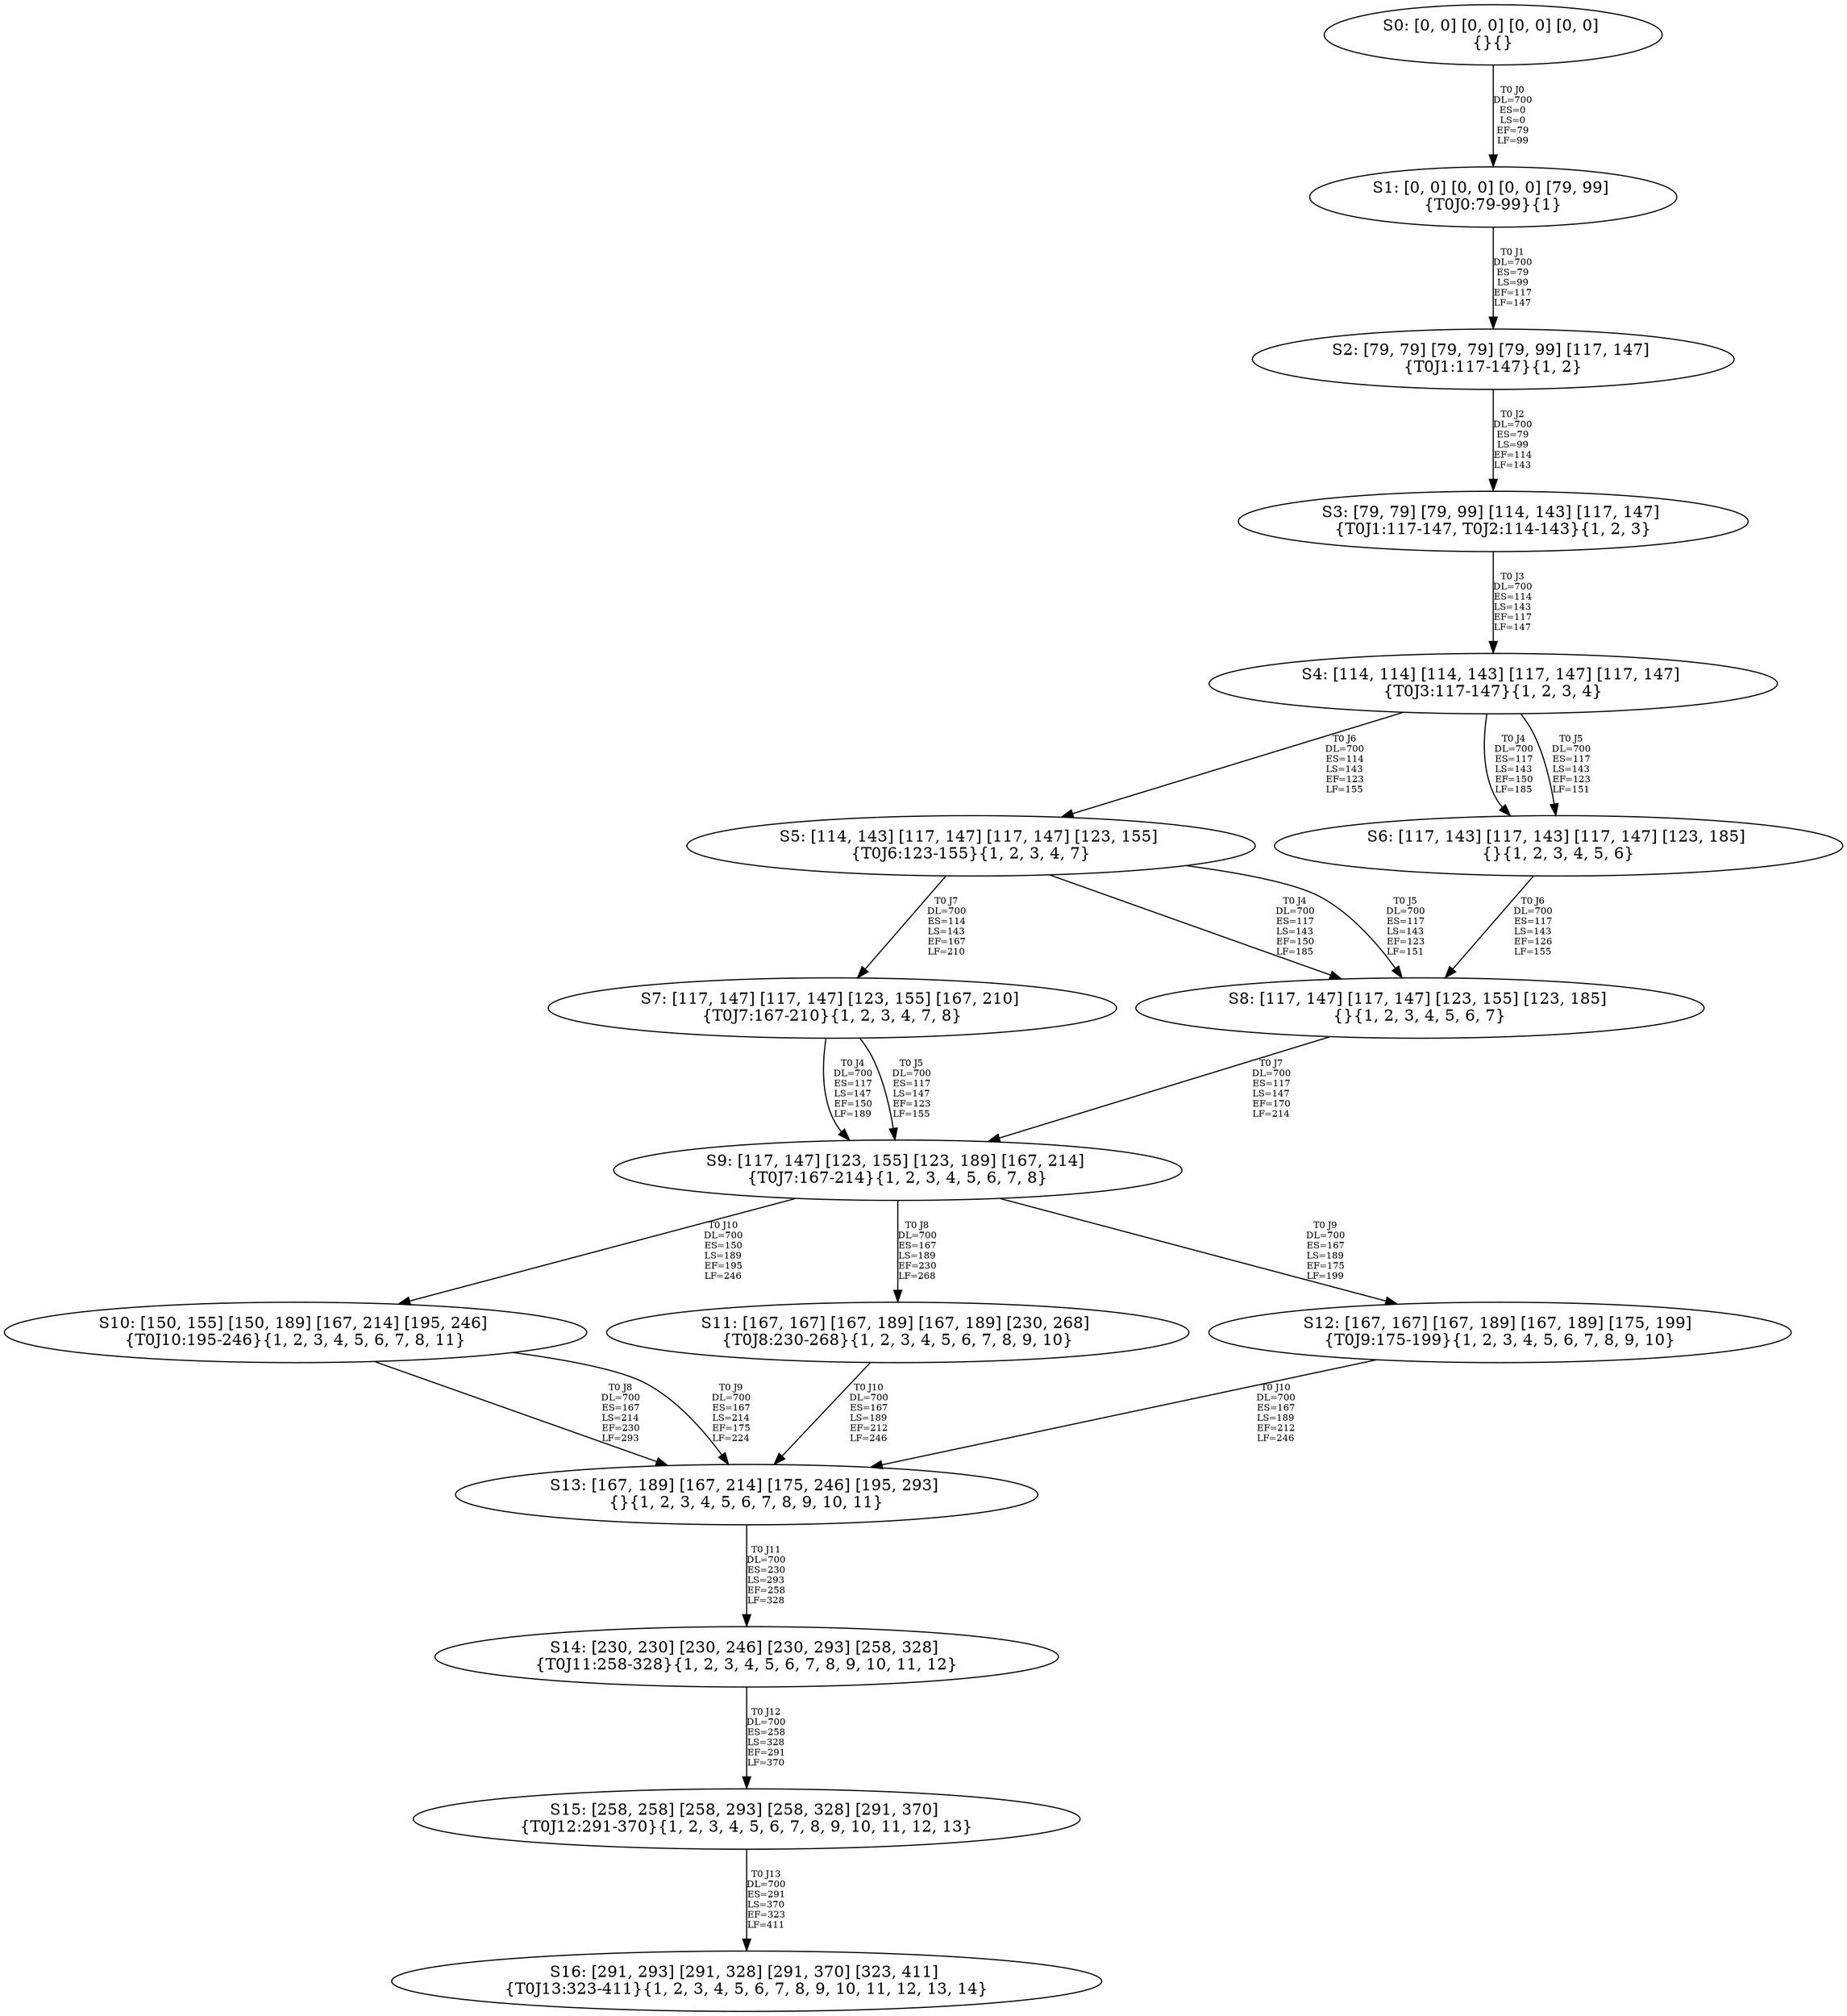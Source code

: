 digraph {
	S0[label="S0: [0, 0] [0, 0] [0, 0] [0, 0] \n{}{}"];
	S1[label="S1: [0, 0] [0, 0] [0, 0] [79, 99] \n{T0J0:79-99}{1}"];
	S2[label="S2: [79, 79] [79, 79] [79, 99] [117, 147] \n{T0J1:117-147}{1, 2}"];
	S3[label="S3: [79, 79] [79, 99] [114, 143] [117, 147] \n{T0J1:117-147, T0J2:114-143}{1, 2, 3}"];
	S4[label="S4: [114, 114] [114, 143] [117, 147] [117, 147] \n{T0J3:117-147}{1, 2, 3, 4}"];
	S5[label="S5: [114, 143] [117, 147] [117, 147] [123, 155] \n{T0J6:123-155}{1, 2, 3, 4, 7}"];
	S6[label="S6: [117, 143] [117, 143] [117, 147] [123, 185] \n{}{1, 2, 3, 4, 5, 6}"];
	S7[label="S7: [117, 147] [117, 147] [123, 155] [167, 210] \n{T0J7:167-210}{1, 2, 3, 4, 7, 8}"];
	S8[label="S8: [117, 147] [117, 147] [123, 155] [123, 185] \n{}{1, 2, 3, 4, 5, 6, 7}"];
	S9[label="S9: [117, 147] [123, 155] [123, 189] [167, 214] \n{T0J7:167-214}{1, 2, 3, 4, 5, 6, 7, 8}"];
	S10[label="S10: [150, 155] [150, 189] [167, 214] [195, 246] \n{T0J10:195-246}{1, 2, 3, 4, 5, 6, 7, 8, 11}"];
	S11[label="S11: [167, 167] [167, 189] [167, 189] [230, 268] \n{T0J8:230-268}{1, 2, 3, 4, 5, 6, 7, 8, 9, 10}"];
	S12[label="S12: [167, 167] [167, 189] [167, 189] [175, 199] \n{T0J9:175-199}{1, 2, 3, 4, 5, 6, 7, 8, 9, 10}"];
	S13[label="S13: [167, 189] [167, 214] [175, 246] [195, 293] \n{}{1, 2, 3, 4, 5, 6, 7, 8, 9, 10, 11}"];
	S14[label="S14: [230, 230] [230, 246] [230, 293] [258, 328] \n{T0J11:258-328}{1, 2, 3, 4, 5, 6, 7, 8, 9, 10, 11, 12}"];
	S15[label="S15: [258, 258] [258, 293] [258, 328] [291, 370] \n{T0J12:291-370}{1, 2, 3, 4, 5, 6, 7, 8, 9, 10, 11, 12, 13}"];
	S16[label="S16: [291, 293] [291, 328] [291, 370] [323, 411] \n{T0J13:323-411}{1, 2, 3, 4, 5, 6, 7, 8, 9, 10, 11, 12, 13, 14}"];
	S0 -> S1[label="T0 J0\nDL=700\nES=0\nLS=0\nEF=79\nLF=99",fontsize=8];
	S1 -> S2[label="T0 J1\nDL=700\nES=79\nLS=99\nEF=117\nLF=147",fontsize=8];
	S2 -> S3[label="T0 J2\nDL=700\nES=79\nLS=99\nEF=114\nLF=143",fontsize=8];
	S3 -> S4[label="T0 J3\nDL=700\nES=114\nLS=143\nEF=117\nLF=147",fontsize=8];
	S4 -> S6[label="T0 J4\nDL=700\nES=117\nLS=143\nEF=150\nLF=185",fontsize=8];
	S4 -> S6[label="T0 J5\nDL=700\nES=117\nLS=143\nEF=123\nLF=151",fontsize=8];
	S4 -> S5[label="T0 J6\nDL=700\nES=114\nLS=143\nEF=123\nLF=155",fontsize=8];
	S5 -> S8[label="T0 J4\nDL=700\nES=117\nLS=143\nEF=150\nLF=185",fontsize=8];
	S5 -> S8[label="T0 J5\nDL=700\nES=117\nLS=143\nEF=123\nLF=151",fontsize=8];
	S5 -> S7[label="T0 J7\nDL=700\nES=114\nLS=143\nEF=167\nLF=210",fontsize=8];
	S6 -> S8[label="T0 J6\nDL=700\nES=117\nLS=143\nEF=126\nLF=155",fontsize=8];
	S7 -> S9[label="T0 J4\nDL=700\nES=117\nLS=147\nEF=150\nLF=189",fontsize=8];
	S7 -> S9[label="T0 J5\nDL=700\nES=117\nLS=147\nEF=123\nLF=155",fontsize=8];
	S8 -> S9[label="T0 J7\nDL=700\nES=117\nLS=147\nEF=170\nLF=214",fontsize=8];
	S9 -> S11[label="T0 J8\nDL=700\nES=167\nLS=189\nEF=230\nLF=268",fontsize=8];
	S9 -> S12[label="T0 J9\nDL=700\nES=167\nLS=189\nEF=175\nLF=199",fontsize=8];
	S9 -> S10[label="T0 J10\nDL=700\nES=150\nLS=189\nEF=195\nLF=246",fontsize=8];
	S10 -> S13[label="T0 J8\nDL=700\nES=167\nLS=214\nEF=230\nLF=293",fontsize=8];
	S10 -> S13[label="T0 J9\nDL=700\nES=167\nLS=214\nEF=175\nLF=224",fontsize=8];
	S11 -> S13[label="T0 J10\nDL=700\nES=167\nLS=189\nEF=212\nLF=246",fontsize=8];
	S12 -> S13[label="T0 J10\nDL=700\nES=167\nLS=189\nEF=212\nLF=246",fontsize=8];
	S13 -> S14[label="T0 J11\nDL=700\nES=230\nLS=293\nEF=258\nLF=328",fontsize=8];
	S14 -> S15[label="T0 J12\nDL=700\nES=258\nLS=328\nEF=291\nLF=370",fontsize=8];
	S15 -> S16[label="T0 J13\nDL=700\nES=291\nLS=370\nEF=323\nLF=411",fontsize=8];
}
